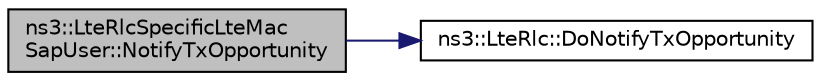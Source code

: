 digraph "ns3::LteRlcSpecificLteMacSapUser::NotifyTxOpportunity"
{
 // LATEX_PDF_SIZE
  edge [fontname="Helvetica",fontsize="10",labelfontname="Helvetica",labelfontsize="10"];
  node [fontname="Helvetica",fontsize="10",shape=record];
  rankdir="LR";
  Node1 [label="ns3::LteRlcSpecificLteMac\lSapUser::NotifyTxOpportunity",height=0.2,width=0.4,color="black", fillcolor="grey75", style="filled", fontcolor="black",tooltip="Called by the MAC to notify the RLC that the scheduler granted a transmission opportunity to this RLC..."];
  Node1 -> Node2 [color="midnightblue",fontsize="10",style="solid",fontname="Helvetica"];
  Node2 [label="ns3::LteRlc::DoNotifyTxOpportunity",height=0.2,width=0.4,color="black", fillcolor="white", style="filled",URL="$classns3_1_1_lte_rlc.html#a0a7f1aa77bca2061abd6acfa9fec709e",tooltip="Notify transmit opportunity."];
}
